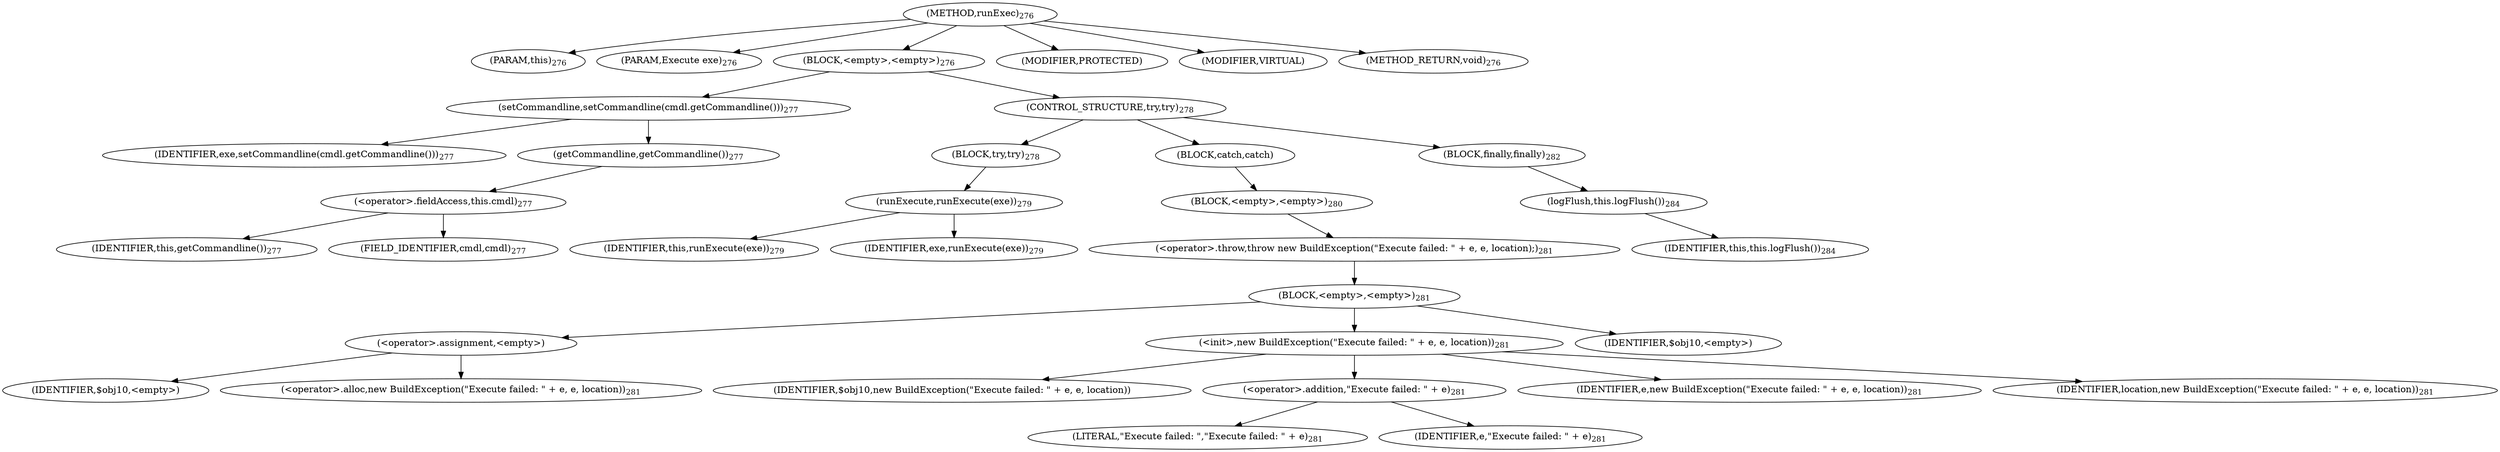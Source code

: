 digraph "runExec" {  
"557" [label = <(METHOD,runExec)<SUB>276</SUB>> ]
"38" [label = <(PARAM,this)<SUB>276</SUB>> ]
"558" [label = <(PARAM,Execute exe)<SUB>276</SUB>> ]
"559" [label = <(BLOCK,&lt;empty&gt;,&lt;empty&gt;)<SUB>276</SUB>> ]
"560" [label = <(setCommandline,setCommandline(cmdl.getCommandline()))<SUB>277</SUB>> ]
"561" [label = <(IDENTIFIER,exe,setCommandline(cmdl.getCommandline()))<SUB>277</SUB>> ]
"562" [label = <(getCommandline,getCommandline())<SUB>277</SUB>> ]
"563" [label = <(&lt;operator&gt;.fieldAccess,this.cmdl)<SUB>277</SUB>> ]
"564" [label = <(IDENTIFIER,this,getCommandline())<SUB>277</SUB>> ]
"565" [label = <(FIELD_IDENTIFIER,cmdl,cmdl)<SUB>277</SUB>> ]
"566" [label = <(CONTROL_STRUCTURE,try,try)<SUB>278</SUB>> ]
"567" [label = <(BLOCK,try,try)<SUB>278</SUB>> ]
"568" [label = <(runExecute,runExecute(exe))<SUB>279</SUB>> ]
"37" [label = <(IDENTIFIER,this,runExecute(exe))<SUB>279</SUB>> ]
"569" [label = <(IDENTIFIER,exe,runExecute(exe))<SUB>279</SUB>> ]
"570" [label = <(BLOCK,catch,catch)> ]
"571" [label = <(BLOCK,&lt;empty&gt;,&lt;empty&gt;)<SUB>280</SUB>> ]
"572" [label = <(&lt;operator&gt;.throw,throw new BuildException(&quot;Execute failed: &quot; + e, e, location);)<SUB>281</SUB>> ]
"573" [label = <(BLOCK,&lt;empty&gt;,&lt;empty&gt;)<SUB>281</SUB>> ]
"574" [label = <(&lt;operator&gt;.assignment,&lt;empty&gt;)> ]
"575" [label = <(IDENTIFIER,$obj10,&lt;empty&gt;)> ]
"576" [label = <(&lt;operator&gt;.alloc,new BuildException(&quot;Execute failed: &quot; + e, e, location))<SUB>281</SUB>> ]
"577" [label = <(&lt;init&gt;,new BuildException(&quot;Execute failed: &quot; + e, e, location))<SUB>281</SUB>> ]
"578" [label = <(IDENTIFIER,$obj10,new BuildException(&quot;Execute failed: &quot; + e, e, location))> ]
"579" [label = <(&lt;operator&gt;.addition,&quot;Execute failed: &quot; + e)<SUB>281</SUB>> ]
"580" [label = <(LITERAL,&quot;Execute failed: &quot;,&quot;Execute failed: &quot; + e)<SUB>281</SUB>> ]
"581" [label = <(IDENTIFIER,e,&quot;Execute failed: &quot; + e)<SUB>281</SUB>> ]
"582" [label = <(IDENTIFIER,e,new BuildException(&quot;Execute failed: &quot; + e, e, location))<SUB>281</SUB>> ]
"583" [label = <(IDENTIFIER,location,new BuildException(&quot;Execute failed: &quot; + e, e, location))<SUB>281</SUB>> ]
"584" [label = <(IDENTIFIER,$obj10,&lt;empty&gt;)> ]
"585" [label = <(BLOCK,finally,finally)<SUB>282</SUB>> ]
"586" [label = <(logFlush,this.logFlush())<SUB>284</SUB>> ]
"39" [label = <(IDENTIFIER,this,this.logFlush())<SUB>284</SUB>> ]
"587" [label = <(MODIFIER,PROTECTED)> ]
"588" [label = <(MODIFIER,VIRTUAL)> ]
"589" [label = <(METHOD_RETURN,void)<SUB>276</SUB>> ]
  "557" -> "38" 
  "557" -> "558" 
  "557" -> "559" 
  "557" -> "587" 
  "557" -> "588" 
  "557" -> "589" 
  "559" -> "560" 
  "559" -> "566" 
  "560" -> "561" 
  "560" -> "562" 
  "562" -> "563" 
  "563" -> "564" 
  "563" -> "565" 
  "566" -> "567" 
  "566" -> "570" 
  "566" -> "585" 
  "567" -> "568" 
  "568" -> "37" 
  "568" -> "569" 
  "570" -> "571" 
  "571" -> "572" 
  "572" -> "573" 
  "573" -> "574" 
  "573" -> "577" 
  "573" -> "584" 
  "574" -> "575" 
  "574" -> "576" 
  "577" -> "578" 
  "577" -> "579" 
  "577" -> "582" 
  "577" -> "583" 
  "579" -> "580" 
  "579" -> "581" 
  "585" -> "586" 
  "586" -> "39" 
}
